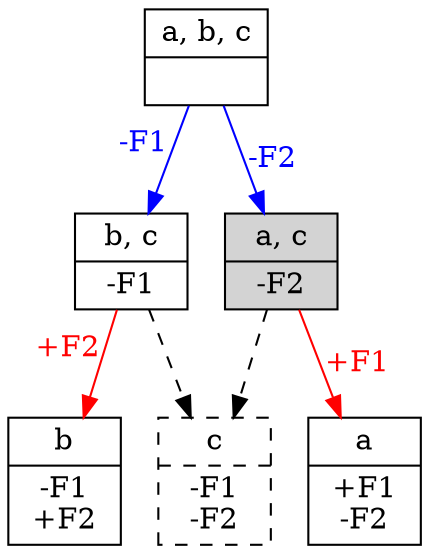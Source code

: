 // None
digraph {
	graph [ dpi = 300 ];
	0 [label="{<segs> a, b, c |<feats>  }",shape=record]
	1 [label="{<segs> a |<feats> +F1\n-F2 }",shape=record]
	2 [label="{<segs> b, c |<feats> -F1 }",shape=record]
	3 [label="{<segs> b |<feats> -F1\n+F2 }",shape=record]
	4 [label="{<segs> a, c |<feats> -F2 }",shape=record, style=filled]
	5 [label="{<segs> c |<feats> -F1\n-F2 }",shape=record, style=dashed]
	0 -> 2	[xlabel="-F1",fontcolor=blue,color=blue]
	0 -> 4	[label="-F2",fontcolor=blue,color=blue]
	2 -> 3	[xlabel="+F2",fontcolor=red,color=red]
	2 -> 5	[style=dashed]
	4 -> 1	[label="+F1",fontcolor=red,color=red]
	4 -> 5  [style=dashed]
{rank=same; 1 3 5}
}